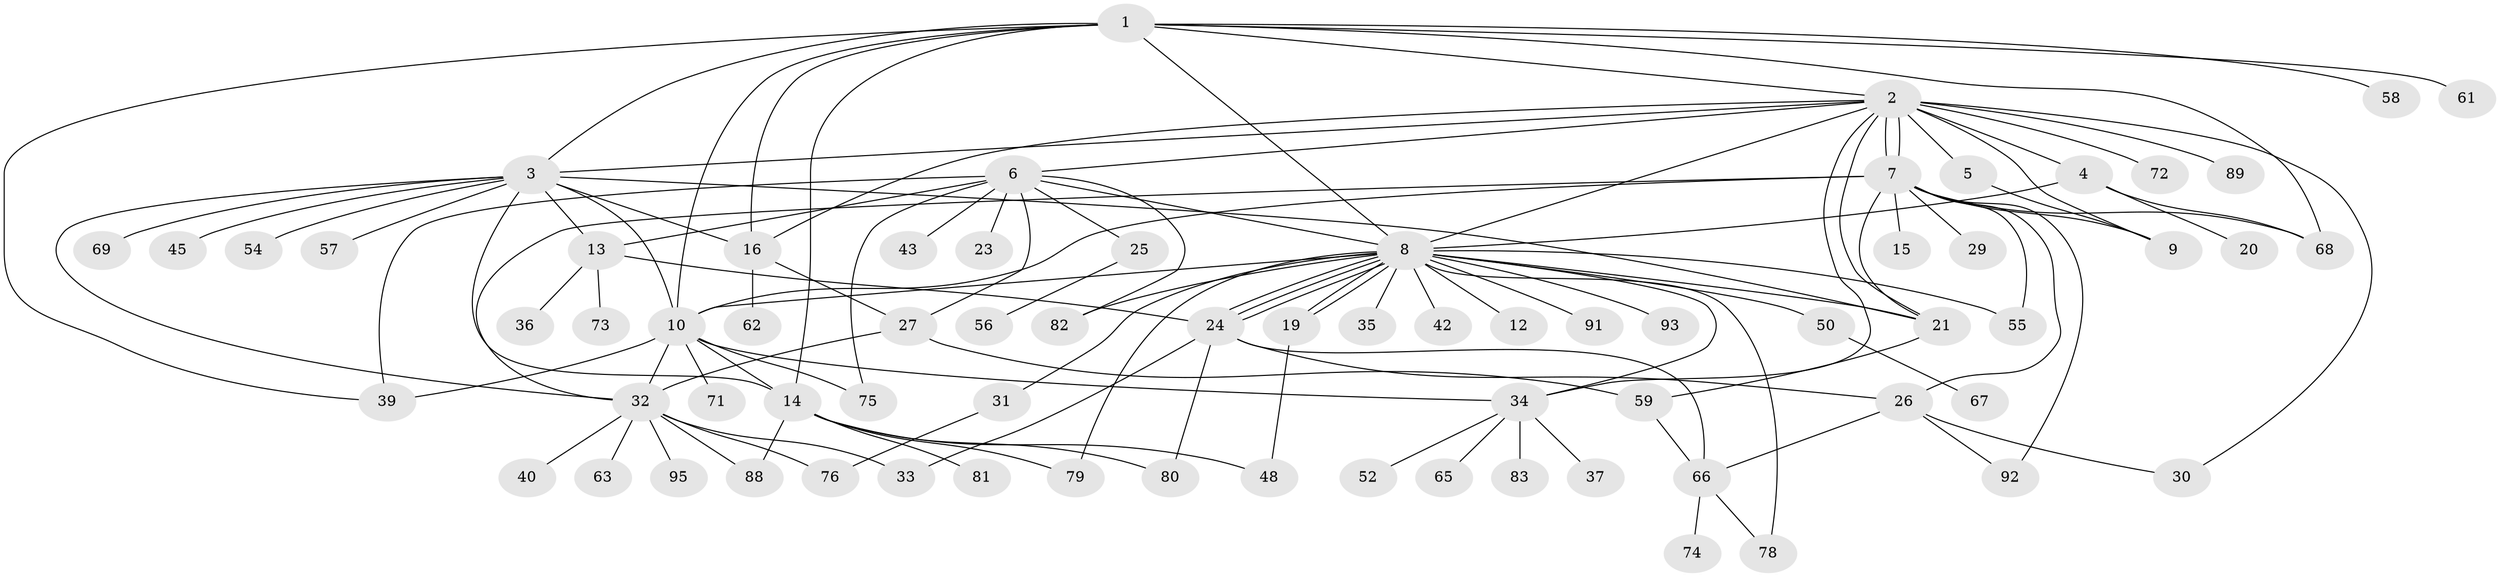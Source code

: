 // original degree distribution, {10: 0.021052631578947368, 15: 0.010526315789473684, 7: 0.010526315789473684, 4: 0.07368421052631578, 3: 0.09473684210526316, 11: 0.010526315789473684, 21: 0.010526315789473684, 5: 0.05263157894736842, 9: 0.031578947368421054, 2: 0.24210526315789474, 6: 0.042105263157894736, 8: 0.010526315789473684, 1: 0.3894736842105263}
// Generated by graph-tools (version 1.1) at 2025/41/03/06/25 10:41:48]
// undirected, 72 vertices, 119 edges
graph export_dot {
graph [start="1"]
  node [color=gray90,style=filled];
  1 [super="+64"];
  2 [super="+87"];
  3 [super="+17"];
  4;
  5 [super="+38"];
  6 [super="+85"];
  7 [super="+22"];
  8 [super="+18"];
  9;
  10 [super="+11"];
  12;
  13 [super="+86"];
  14 [super="+51"];
  15 [super="+46"];
  16 [super="+49"];
  19;
  20;
  21 [super="+44"];
  23;
  24 [super="+28"];
  25;
  26 [super="+41"];
  27;
  29;
  30;
  31;
  32 [super="+53"];
  33 [super="+60"];
  34 [super="+47"];
  35;
  36;
  37;
  39;
  40;
  42;
  43;
  45;
  48 [super="+90"];
  50;
  52;
  54;
  55;
  56 [super="+84"];
  57;
  58;
  59;
  61;
  62;
  63;
  65;
  66 [super="+77"];
  67;
  68 [super="+70"];
  69;
  71;
  72;
  73;
  74;
  75;
  76;
  78;
  79;
  80;
  81;
  82 [super="+94"];
  83;
  88;
  89;
  91;
  92;
  93;
  95;
  1 -- 2;
  1 -- 3;
  1 -- 8;
  1 -- 14;
  1 -- 16;
  1 -- 39;
  1 -- 58;
  1 -- 61;
  1 -- 68;
  1 -- 10;
  2 -- 3;
  2 -- 4;
  2 -- 5;
  2 -- 6;
  2 -- 7;
  2 -- 7;
  2 -- 8;
  2 -- 9;
  2 -- 16;
  2 -- 34;
  2 -- 72;
  2 -- 89;
  2 -- 21;
  2 -- 30;
  3 -- 13;
  3 -- 16;
  3 -- 54;
  3 -- 32;
  3 -- 69;
  3 -- 21;
  3 -- 57;
  3 -- 45;
  3 -- 14;
  3 -- 10;
  4 -- 8;
  4 -- 20;
  4 -- 68;
  5 -- 9;
  6 -- 8;
  6 -- 23;
  6 -- 25;
  6 -- 27;
  6 -- 39;
  6 -- 43;
  6 -- 75;
  6 -- 82;
  6 -- 13;
  7 -- 10;
  7 -- 15;
  7 -- 26;
  7 -- 29;
  7 -- 55;
  7 -- 68;
  7 -- 92;
  7 -- 32;
  7 -- 9;
  7 -- 21;
  8 -- 12 [weight=2];
  8 -- 19;
  8 -- 19;
  8 -- 24;
  8 -- 24;
  8 -- 24;
  8 -- 31;
  8 -- 34;
  8 -- 42;
  8 -- 50;
  8 -- 55;
  8 -- 78;
  8 -- 79;
  8 -- 82;
  8 -- 91;
  8 -- 93;
  8 -- 35;
  8 -- 21;
  8 -- 10;
  10 -- 14 [weight=2];
  10 -- 75;
  10 -- 34 [weight=2];
  10 -- 32;
  10 -- 71;
  10 -- 39;
  13 -- 36;
  13 -- 73;
  13 -- 24;
  14 -- 80;
  14 -- 81;
  14 -- 48;
  14 -- 88;
  14 -- 79;
  16 -- 27;
  16 -- 62;
  19 -- 48;
  21 -- 59;
  24 -- 26;
  24 -- 33;
  24 -- 66;
  24 -- 80;
  25 -- 56;
  26 -- 30;
  26 -- 66;
  26 -- 92;
  27 -- 59;
  27 -- 32;
  31 -- 76;
  32 -- 33;
  32 -- 40;
  32 -- 63;
  32 -- 76;
  32 -- 88;
  32 -- 95;
  34 -- 37 [weight=2];
  34 -- 65;
  34 -- 83;
  34 -- 52;
  50 -- 67;
  59 -- 66;
  66 -- 74;
  66 -- 78;
}
